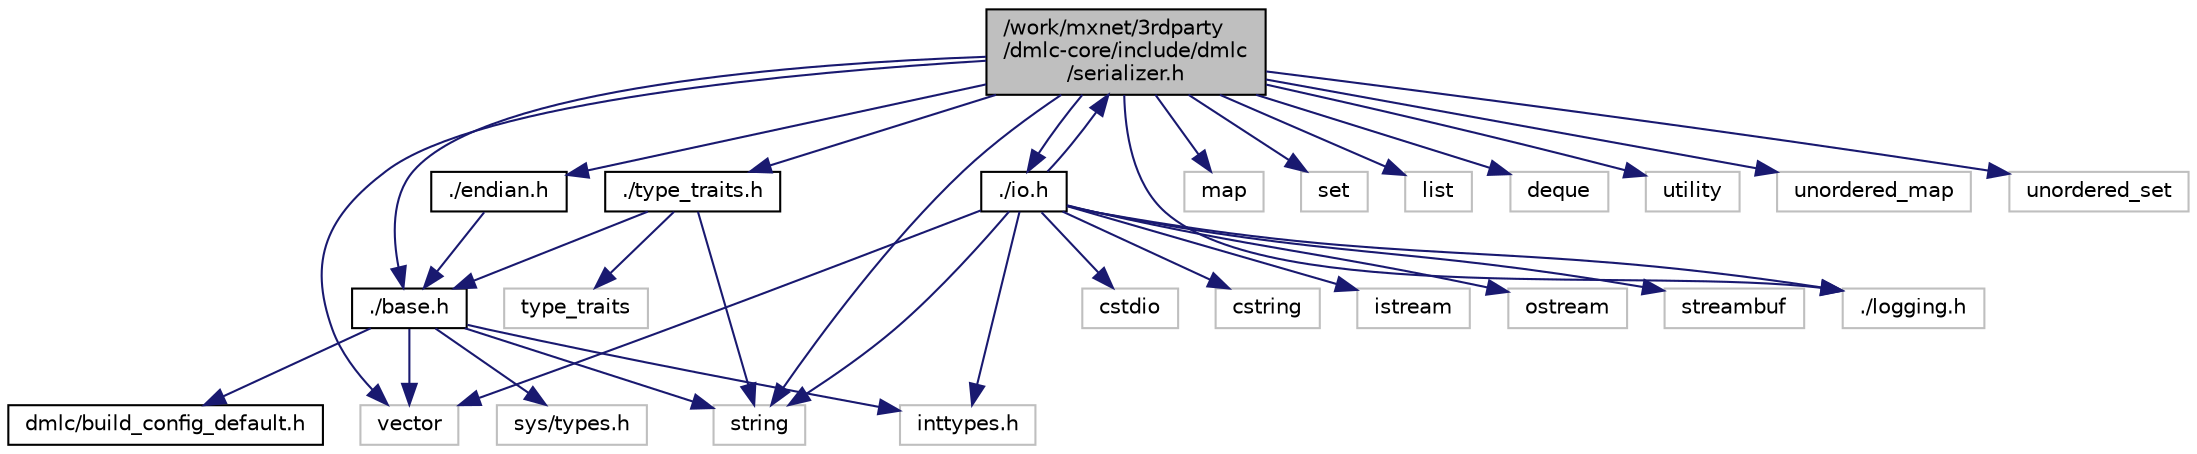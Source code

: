 digraph "/work/mxnet/3rdparty/dmlc-core/include/dmlc/serializer.h"
{
 // LATEX_PDF_SIZE
  edge [fontname="Helvetica",fontsize="10",labelfontname="Helvetica",labelfontsize="10"];
  node [fontname="Helvetica",fontsize="10",shape=record];
  Node1 [label="/work/mxnet/3rdparty\l/dmlc-core/include/dmlc\l/serializer.h",height=0.2,width=0.4,color="black", fillcolor="grey75", style="filled", fontcolor="black",tooltip="serializer template class that helps serialization. This file do not need to be directly used by most..."];
  Node1 -> Node2 [color="midnightblue",fontsize="10",style="solid",fontname="Helvetica"];
  Node2 [label="vector",height=0.2,width=0.4,color="grey75", fillcolor="white", style="filled",tooltip=" "];
  Node1 -> Node3 [color="midnightblue",fontsize="10",style="solid",fontname="Helvetica"];
  Node3 [label="string",height=0.2,width=0.4,color="grey75", fillcolor="white", style="filled",tooltip=" "];
  Node1 -> Node4 [color="midnightblue",fontsize="10",style="solid",fontname="Helvetica"];
  Node4 [label="map",height=0.2,width=0.4,color="grey75", fillcolor="white", style="filled",tooltip=" "];
  Node1 -> Node5 [color="midnightblue",fontsize="10",style="solid",fontname="Helvetica"];
  Node5 [label="set",height=0.2,width=0.4,color="grey75", fillcolor="white", style="filled",tooltip=" "];
  Node1 -> Node6 [color="midnightblue",fontsize="10",style="solid",fontname="Helvetica"];
  Node6 [label="list",height=0.2,width=0.4,color="grey75", fillcolor="white", style="filled",tooltip=" "];
  Node1 -> Node7 [color="midnightblue",fontsize="10",style="solid",fontname="Helvetica"];
  Node7 [label="deque",height=0.2,width=0.4,color="grey75", fillcolor="white", style="filled",tooltip=" "];
  Node1 -> Node8 [color="midnightblue",fontsize="10",style="solid",fontname="Helvetica"];
  Node8 [label="utility",height=0.2,width=0.4,color="grey75", fillcolor="white", style="filled",tooltip=" "];
  Node1 -> Node9 [color="midnightblue",fontsize="10",style="solid",fontname="Helvetica"];
  Node9 [label="./base.h",height=0.2,width=0.4,color="black", fillcolor="white", style="filled",URL="$3rdparty_2dmlc-core_2include_2dmlc_2base_8h.html",tooltip="defines configuration macros"];
  Node9 -> Node10 [color="midnightblue",fontsize="10",style="solid",fontname="Helvetica"];
  Node10 [label="sys/types.h",height=0.2,width=0.4,color="grey75", fillcolor="white", style="filled",tooltip=" "];
  Node9 -> Node11 [color="midnightblue",fontsize="10",style="solid",fontname="Helvetica"];
  Node11 [label="inttypes.h",height=0.2,width=0.4,color="grey75", fillcolor="white", style="filled",tooltip=" "];
  Node9 -> Node3 [color="midnightblue",fontsize="10",style="solid",fontname="Helvetica"];
  Node9 -> Node2 [color="midnightblue",fontsize="10",style="solid",fontname="Helvetica"];
  Node9 -> Node12 [color="midnightblue",fontsize="10",style="solid",fontname="Helvetica"];
  Node12 [label="dmlc/build_config_default.h",height=0.2,width=0.4,color="black", fillcolor="white", style="filled",URL="$build__config__default_8h.html",tooltip="Default detection logic for fopen64 and other symbols. May be overriden by CMake."];
  Node1 -> Node13 [color="midnightblue",fontsize="10",style="solid",fontname="Helvetica"];
  Node13 [label="./io.h",height=0.2,width=0.4,color="black", fillcolor="white", style="filled",URL="$3rdparty_2dmlc-core_2include_2dmlc_2io_8h.html",tooltip="defines serializable interface of dmlc"];
  Node13 -> Node14 [color="midnightblue",fontsize="10",style="solid",fontname="Helvetica"];
  Node14 [label="cstdio",height=0.2,width=0.4,color="grey75", fillcolor="white", style="filled",tooltip=" "];
  Node13 -> Node3 [color="midnightblue",fontsize="10",style="solid",fontname="Helvetica"];
  Node13 -> Node15 [color="midnightblue",fontsize="10",style="solid",fontname="Helvetica"];
  Node15 [label="cstring",height=0.2,width=0.4,color="grey75", fillcolor="white", style="filled",tooltip=" "];
  Node13 -> Node2 [color="midnightblue",fontsize="10",style="solid",fontname="Helvetica"];
  Node13 -> Node16 [color="midnightblue",fontsize="10",style="solid",fontname="Helvetica"];
  Node16 [label="istream",height=0.2,width=0.4,color="grey75", fillcolor="white", style="filled",tooltip=" "];
  Node13 -> Node17 [color="midnightblue",fontsize="10",style="solid",fontname="Helvetica"];
  Node17 [label="ostream",height=0.2,width=0.4,color="grey75", fillcolor="white", style="filled",tooltip=" "];
  Node13 -> Node18 [color="midnightblue",fontsize="10",style="solid",fontname="Helvetica"];
  Node18 [label="streambuf",height=0.2,width=0.4,color="grey75", fillcolor="white", style="filled",tooltip=" "];
  Node13 -> Node19 [color="midnightblue",fontsize="10",style="solid",fontname="Helvetica"];
  Node19 [label="./logging.h",height=0.2,width=0.4,color="grey75", fillcolor="white", style="filled",tooltip=" "];
  Node13 -> Node11 [color="midnightblue",fontsize="10",style="solid",fontname="Helvetica"];
  Node13 -> Node1 [color="midnightblue",fontsize="10",style="solid",fontname="Helvetica"];
  Node1 -> Node19 [color="midnightblue",fontsize="10",style="solid",fontname="Helvetica"];
  Node1 -> Node20 [color="midnightblue",fontsize="10",style="solid",fontname="Helvetica"];
  Node20 [label="./type_traits.h",height=0.2,width=0.4,color="black", fillcolor="white", style="filled",URL="$type__traits_8h.html",tooltip="type traits information header"];
  Node20 -> Node9 [color="midnightblue",fontsize="10",style="solid",fontname="Helvetica"];
  Node20 -> Node21 [color="midnightblue",fontsize="10",style="solid",fontname="Helvetica"];
  Node21 [label="type_traits",height=0.2,width=0.4,color="grey75", fillcolor="white", style="filled",tooltip=" "];
  Node20 -> Node3 [color="midnightblue",fontsize="10",style="solid",fontname="Helvetica"];
  Node1 -> Node22 [color="midnightblue",fontsize="10",style="solid",fontname="Helvetica"];
  Node22 [label="./endian.h",height=0.2,width=0.4,color="black", fillcolor="white", style="filled",URL="$endian_8h.html",tooltip="Endian testing, need c++11."];
  Node22 -> Node9 [color="midnightblue",fontsize="10",style="solid",fontname="Helvetica"];
  Node1 -> Node23 [color="midnightblue",fontsize="10",style="solid",fontname="Helvetica"];
  Node23 [label="unordered_map",height=0.2,width=0.4,color="grey75", fillcolor="white", style="filled",tooltip=" "];
  Node1 -> Node24 [color="midnightblue",fontsize="10",style="solid",fontname="Helvetica"];
  Node24 [label="unordered_set",height=0.2,width=0.4,color="grey75", fillcolor="white", style="filled",tooltip=" "];
}
